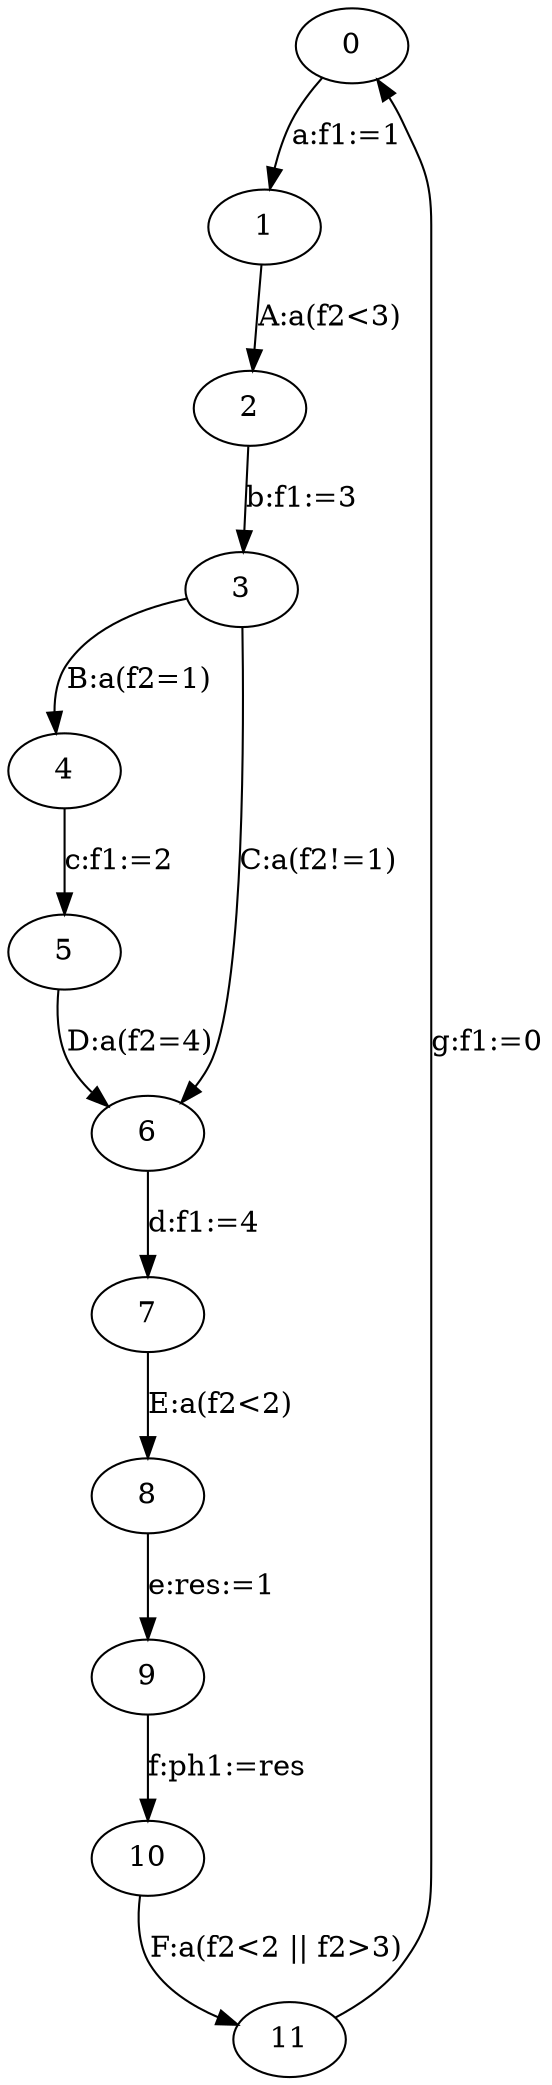digraph "unnamed" {
"0" [
fixedsize="false"
label="0"
regular="false"
];
"1" [
fixedsize="false"
label="1"
regular="false"
];
"2" [
fixedsize="false"
label="2"
regular="false"
];
"3" [
fixedsize="false"
label="3"
regular="false"
];
"4" [
fixedsize="false"
label="4"
regular="false"
];
"5" [
fixedsize="false"
label="5"
regular="false"
];
"6" [
fixedsize="false"
label="6"
regular="false"
];
"7" [
fixedsize="false"
label="7"
regular="false"
];
"0" -> "1" [
constraint="true"
decorate="false"
label="a:f1:=1"
labelfloat="false"
];
"1" -> "2" [
constraint="true"
decorate="false"
label="A:a(f2<3)"
labelfloat="false"
];
"2" -> "3" [
constraint="true"
decorate="false"
label="b:f1:=3"
labelfloat="false"
];
"3" -> "4" [
constraint="true"
decorate="false"
label="B:a(f2=1)"
labelfloat="false"
];
"3" -> "6" [
constraint="true"
decorate="false"
label="C:a(f2!=1)"
labelfloat="false"
];
"4" -> "5" [
constraint="true"
decorate="false"
label="c:f1:=2"
labelfloat="false"
];
"5" -> "6" [
constraint="true"
decorate="false"
label="D:a(f2=4)"
labelfloat="false"
];
"6" -> "7" [
constraint="true"
decorate="false"
label="d:f1:=4"
labelfloat="false"
];
"8" [
fixedsize="false"
label="8"
regular="false"
];
"9" [
fixedsize="false"
label="9"
regular="false"
];
"10" [
fixedsize="false"
label="10"
regular="false"
];
"11" [
fixedsize="false"
label="11"
regular="false"
];
"7" -> "8" [
constraint="true"
decorate="false"
label="E:a(f2<2)"
labelfloat="false"
];
"8" -> "9" [
constraint="true"
decorate="false"
label="e:res:=1"
labelfloat="false"
];
"9" -> "10" [
constraint="true"
decorate="false"
label="f:ph1:=res"
labelfloat="false"
];
"10" -> "11" [
constraint="true"
decorate="false"
label="F:a(f2<2 || f2>3)"
labelfloat="false"
];
"11" -> "0" [
constraint="true"
decorate="false"
label="g:f1:=0"
labelfloat="false"
];
}
